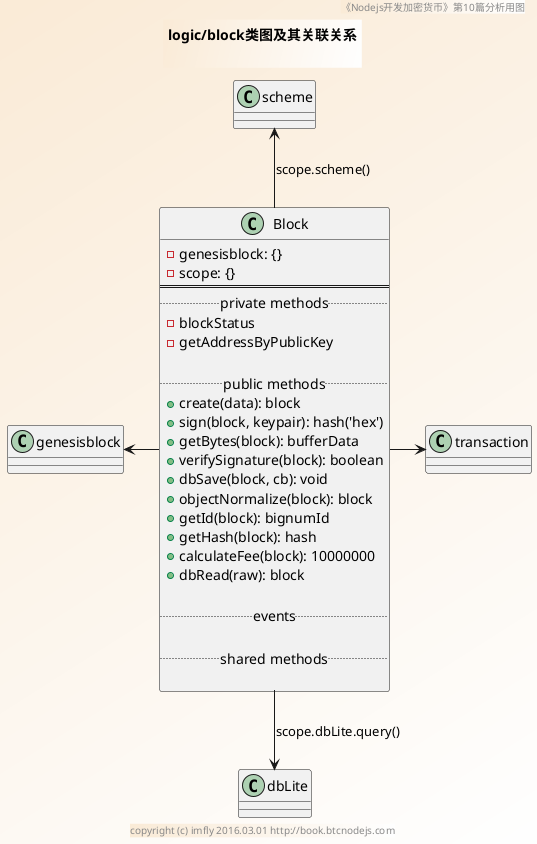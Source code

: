 @startuml ../../../styles/images/logic/block/class.png
skinparam BorderColor #blue\9932CC
skinparam backgroundcolor AntiqueWhite/white

title
logic/block类图及其关联关系

end title
footer copyright (c) imfly 2016.03.01 http://book.btcnodejs.com
header 《Nodejs开发加密货币》第10篇分析用图

' logic/block.js
Class Block {
  - genesisblock: {}
  - scope: {}
  ====
  .. private methods ..
  -blockStatus
  -getAddressByPublicKey

  .. public methods ..
  +create(data): block
  +sign(block, keypair): hash('hex')
  +getBytes(block): bufferData
  +verifySignature(block): boolean
  +dbSave(block, cb): void
  +objectNormalize(block): block
  +getId(block): bignumId
  +getHash(block): hash
  +calculateFee(block): 10000000
  +dbRead(raw): block

  .. events ..

  .. shared methods..

}

' relationship
Block -left-> genesisblock
Block -right-> transaction
Block -up-> scheme: scope.scheme()
Block -down-> dbLite: scope.dbLite.query()
@enduml
